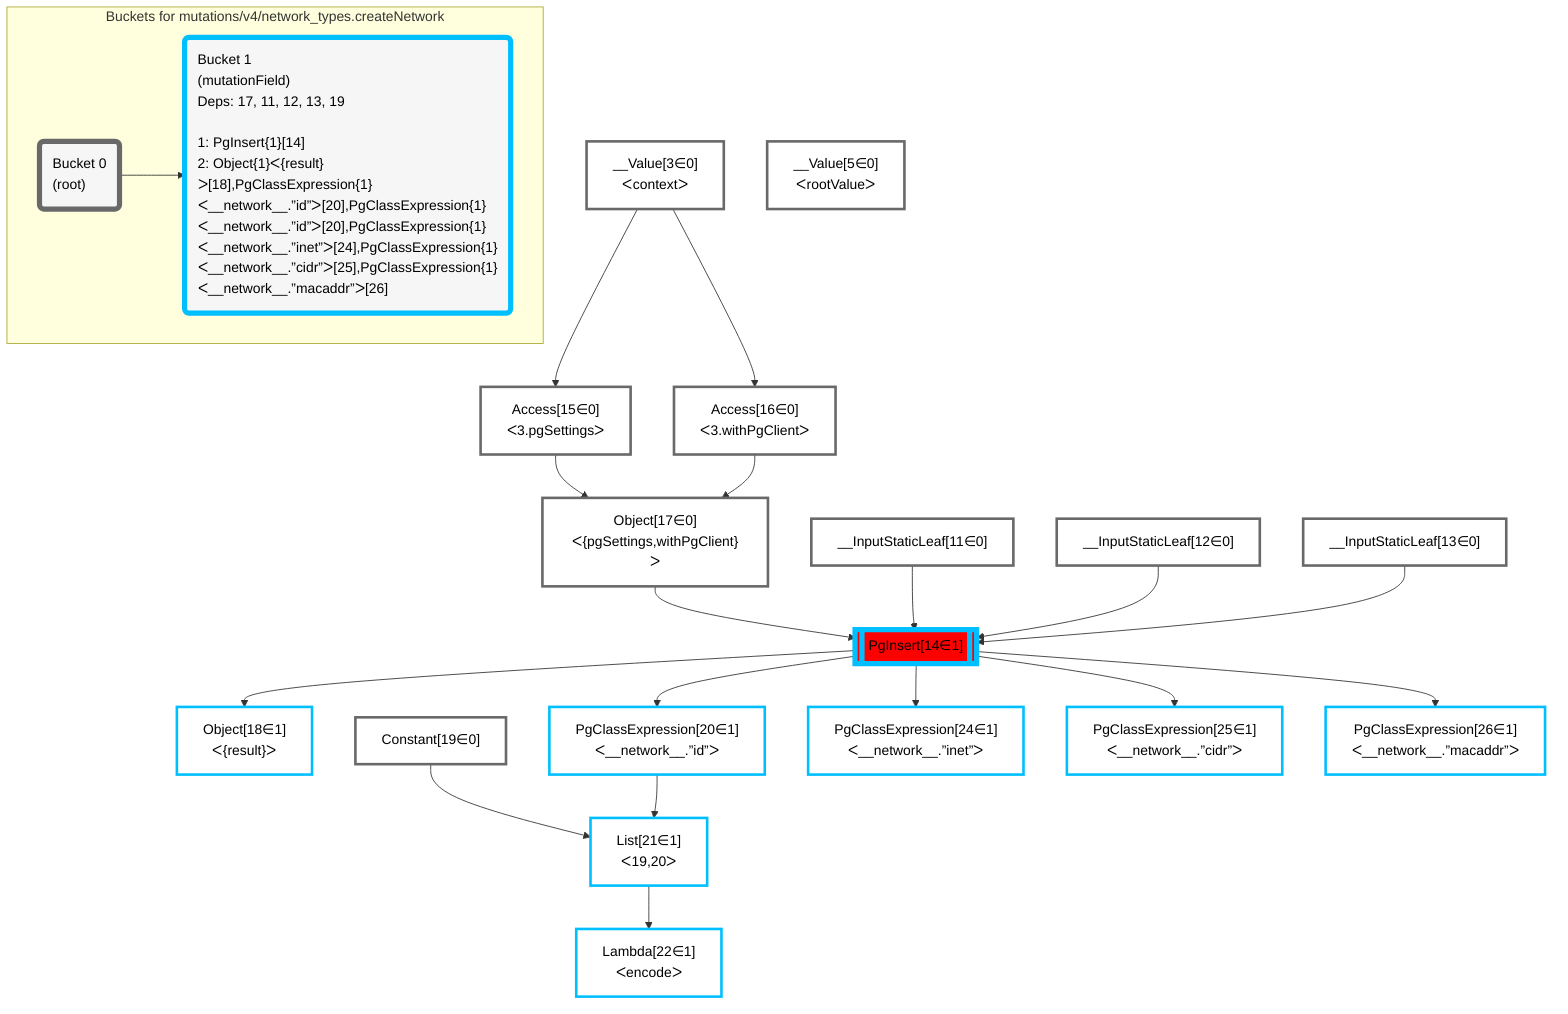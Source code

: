 graph TD
    classDef path fill:#eee,stroke:#000,color:#000
    classDef plan fill:#fff,stroke-width:3px,color:#000
    classDef itemplan fill:#fff,stroke-width:6px,color:#000
    classDef sideeffectplan fill:#f00,stroke-width:6px,color:#000
    classDef bucket fill:#f6f6f6,color:#000,stroke-width:6px,text-align:left


    %% define steps
    __Value3["__Value[3∈0]<br />ᐸcontextᐳ"]:::plan
    __Value5["__Value[5∈0]<br />ᐸrootValueᐳ"]:::plan
    __InputStaticLeaf11["__InputStaticLeaf[11∈0]"]:::plan
    __InputStaticLeaf12["__InputStaticLeaf[12∈0]"]:::plan
    __InputStaticLeaf13["__InputStaticLeaf[13∈0]"]:::plan
    Access15["Access[15∈0]<br />ᐸ3.pgSettingsᐳ"]:::plan
    Access16["Access[16∈0]<br />ᐸ3.withPgClientᐳ"]:::plan
    Object17["Object[17∈0]<br />ᐸ{pgSettings,withPgClient}ᐳ"]:::plan
    PgInsert14[["PgInsert[14∈1]"]]:::sideeffectplan
    Object18["Object[18∈1]<br />ᐸ{result}ᐳ"]:::plan
    Constant19["Constant[19∈0]"]:::plan
    PgClassExpression20["PgClassExpression[20∈1]<br />ᐸ__network__.”id”ᐳ"]:::plan
    List21["List[21∈1]<br />ᐸ19,20ᐳ"]:::plan
    Lambda22["Lambda[22∈1]<br />ᐸencodeᐳ"]:::plan
    PgClassExpression24["PgClassExpression[24∈1]<br />ᐸ__network__.”inet”ᐳ"]:::plan
    PgClassExpression25["PgClassExpression[25∈1]<br />ᐸ__network__.”cidr”ᐳ"]:::plan
    PgClassExpression26["PgClassExpression[26∈1]<br />ᐸ__network__.”macaddr”ᐳ"]:::plan

    %% plan dependencies
    __Value3 --> Access15
    __Value3 --> Access16
    Access15 & Access16 --> Object17
    Object17 & __InputStaticLeaf11 & __InputStaticLeaf12 & __InputStaticLeaf13 --> PgInsert14
    PgInsert14 --> Object18
    PgInsert14 --> PgClassExpression20
    Constant19 & PgClassExpression20 --> List21
    List21 --> Lambda22
    PgInsert14 --> PgClassExpression24
    PgInsert14 --> PgClassExpression25
    PgInsert14 --> PgClassExpression26

    subgraph "Buckets for mutations/v4/network_types.createNetwork"
    Bucket0("Bucket 0<br />(root)"):::bucket
    classDef bucket0 stroke:#696969
    class Bucket0,__Value3,__Value5,__InputStaticLeaf11,__InputStaticLeaf12,__InputStaticLeaf13,Access15,Access16,Object17,Constant19 bucket0
    Bucket1("Bucket 1<br />(mutationField)<br />Deps: 17, 11, 12, 13, 19<br /><br />1: PgInsert{1}[14]<br />2: Object{1}ᐸ{result}ᐳ[18],PgClassExpression{1}ᐸ__network__.”id”ᐳ[20],PgClassExpression{1}ᐸ__network__.”id”ᐳ[20],PgClassExpression{1}ᐸ__network__.”inet”ᐳ[24],PgClassExpression{1}ᐸ__network__.”cidr”ᐳ[25],PgClassExpression{1}ᐸ__network__.”macaddr”ᐳ[26]"):::bucket
    classDef bucket1 stroke:#00bfff
    class Bucket1,PgInsert14,Object18,PgClassExpression20,List21,Lambda22,PgClassExpression24,PgClassExpression25,PgClassExpression26 bucket1
    Bucket0 --> Bucket1
    end